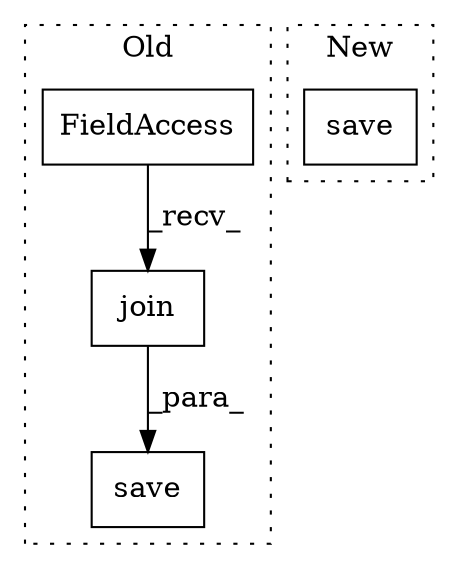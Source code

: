 digraph G {
subgraph cluster0 {
1 [label="join" a="32" s="7064,7102" l="5,1" shape="box"];
3 [label="FieldAccess" a="22" s="7056" l="7" shape="box"];
4 [label="save" a="32" s="7028,7103" l="5,1" shape="box"];
label = "Old";
style="dotted";
}
subgraph cluster1 {
2 [label="save" a="32" s="7811" l="6" shape="box"];
label = "New";
style="dotted";
}
1 -> 4 [label="_para_"];
3 -> 1 [label="_recv_"];
}